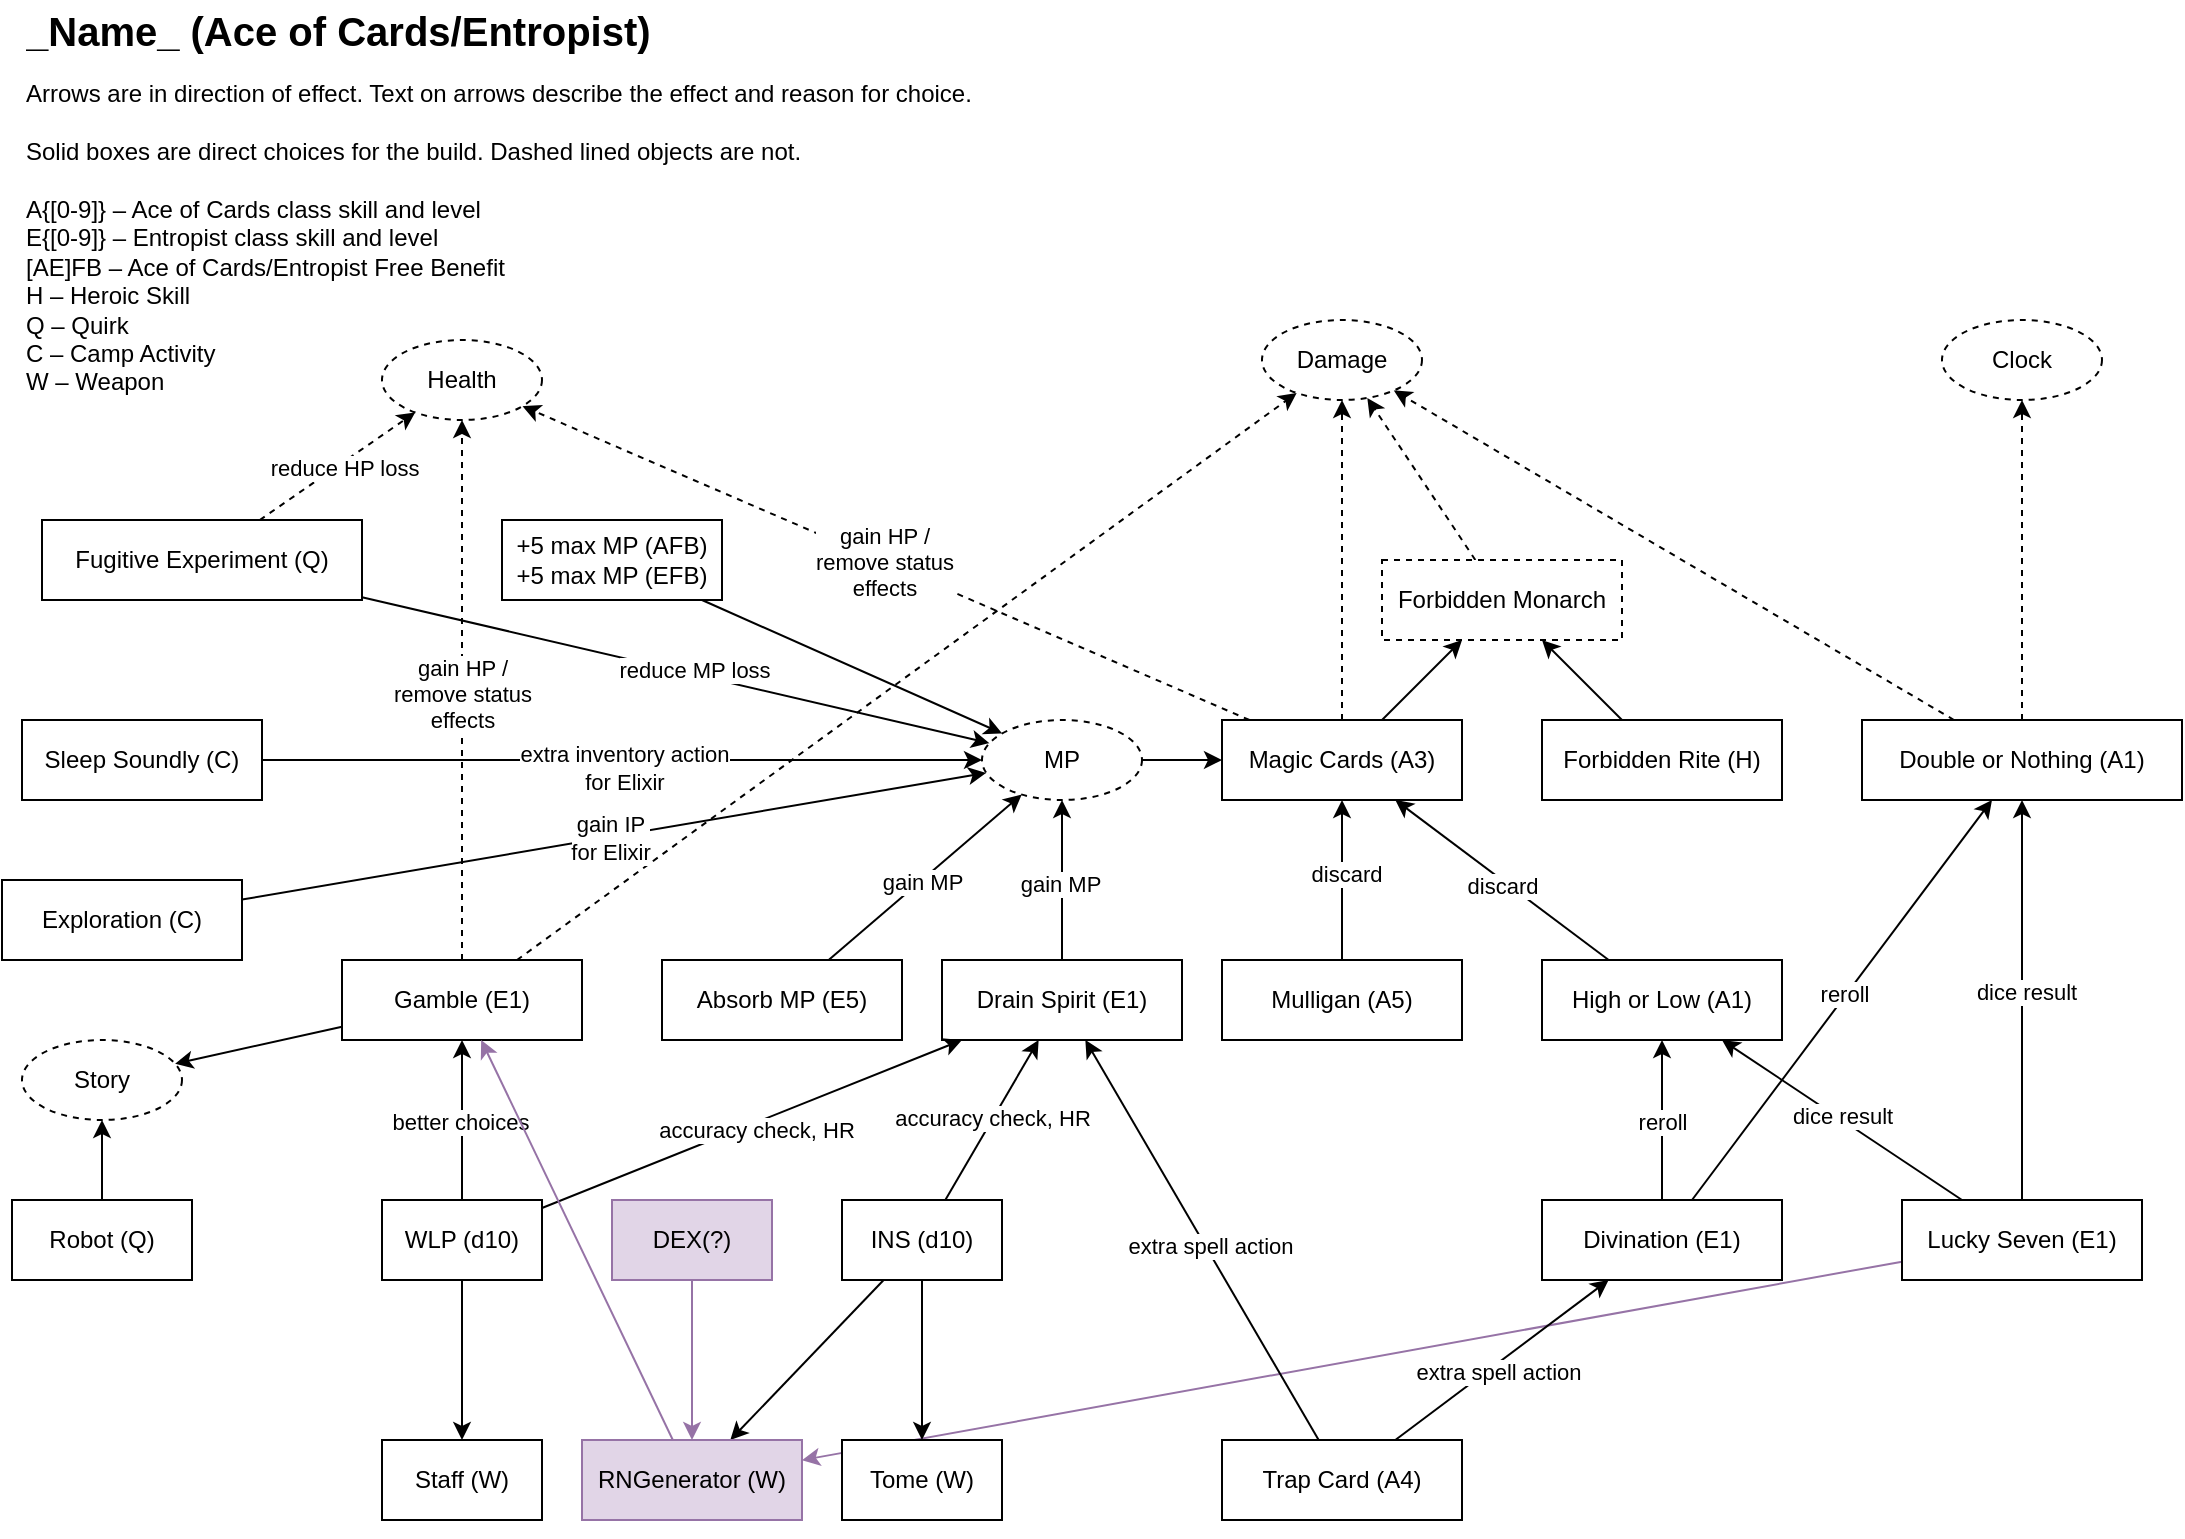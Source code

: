 <mxfile version="24.8.3">
  <diagram name="Page-1" id="wvwpxJ3qpvKAKbhsZj7C">
    <mxGraphModel dx="928" dy="728" grid="1" gridSize="10" guides="1" tooltips="1" connect="1" arrows="1" fold="1" page="1" pageScale="1" pageWidth="1169" pageHeight="827" math="0" shadow="0">
      <root>
        <mxCell id="0" />
        <mxCell id="1" parent="0" />
        <mxCell id="RhFWqp1TSaXYGgG4U2mp-10" style="rounded=0;orthogonalLoop=1;jettySize=auto;html=1;dashed=1;" parent="1" source="RhFWqp1TSaXYGgG4U2mp-3" target="RhFWqp1TSaXYGgG4U2mp-7" edge="1">
          <mxGeometry relative="1" as="geometry" />
        </mxCell>
        <mxCell id="RhFWqp1TSaXYGgG4U2mp-16" style="rounded=0;orthogonalLoop=1;jettySize=auto;html=1;" parent="1" source="RhFWqp1TSaXYGgG4U2mp-3" target="RhFWqp1TSaXYGgG4U2mp-4" edge="1">
          <mxGeometry relative="1" as="geometry" />
        </mxCell>
        <mxCell id="RhFWqp1TSaXYGgG4U2mp-64" style="rounded=0;orthogonalLoop=1;jettySize=auto;html=1;dashed=1;" parent="1" source="RhFWqp1TSaXYGgG4U2mp-3" target="RhFWqp1TSaXYGgG4U2mp-61" edge="1">
          <mxGeometry relative="1" as="geometry" />
        </mxCell>
        <mxCell id="RhFWqp1TSaXYGgG4U2mp-75" value="gain HP /&lt;br&gt;remove status&lt;br&gt;effects" style="edgeLabel;html=1;align=center;verticalAlign=middle;resizable=0;points=[];" parent="RhFWqp1TSaXYGgG4U2mp-64" vertex="1" connectable="0">
          <mxGeometry x="0.005" relative="1" as="geometry">
            <mxPoint as="offset" />
          </mxGeometry>
        </mxCell>
        <mxCell id="RhFWqp1TSaXYGgG4U2mp-3" value="Magic Cards (A3)" style="rounded=0;whiteSpace=wrap;html=1;" parent="1" vertex="1">
          <mxGeometry x="640" y="400" width="120" height="40" as="geometry" />
        </mxCell>
        <mxCell id="RhFWqp1TSaXYGgG4U2mp-9" style="rounded=0;orthogonalLoop=1;jettySize=auto;html=1;dashed=1;" parent="1" source="RhFWqp1TSaXYGgG4U2mp-4" target="RhFWqp1TSaXYGgG4U2mp-7" edge="1">
          <mxGeometry relative="1" as="geometry" />
        </mxCell>
        <mxCell id="RhFWqp1TSaXYGgG4U2mp-4" value="Forbidden Monarch" style="rounded=0;whiteSpace=wrap;html=1;dashed=1;" parent="1" vertex="1">
          <mxGeometry x="720" y="320" width="120" height="40" as="geometry" />
        </mxCell>
        <mxCell id="RhFWqp1TSaXYGgG4U2mp-11" style="rounded=0;orthogonalLoop=1;jettySize=auto;html=1;" parent="1" source="RhFWqp1TSaXYGgG4U2mp-5" target="RhFWqp1TSaXYGgG4U2mp-65" edge="1">
          <mxGeometry relative="1" as="geometry" />
        </mxCell>
        <mxCell id="RhFWqp1TSaXYGgG4U2mp-35" value="gain MP" style="edgeLabel;html=1;align=center;verticalAlign=middle;resizable=0;points=[];" parent="RhFWqp1TSaXYGgG4U2mp-11" vertex="1" connectable="0">
          <mxGeometry x="-0.05" relative="1" as="geometry">
            <mxPoint as="offset" />
          </mxGeometry>
        </mxCell>
        <mxCell id="RhFWqp1TSaXYGgG4U2mp-5" value="Absorb MP (E5)" style="rounded=0;whiteSpace=wrap;html=1;" parent="1" vertex="1">
          <mxGeometry x="360" y="520" width="120" height="40" as="geometry" />
        </mxCell>
        <mxCell id="RhFWqp1TSaXYGgG4U2mp-12" style="rounded=0;orthogonalLoop=1;jettySize=auto;html=1;" parent="1" source="RhFWqp1TSaXYGgG4U2mp-6" target="RhFWqp1TSaXYGgG4U2mp-3" edge="1">
          <mxGeometry relative="1" as="geometry" />
        </mxCell>
        <mxCell id="RhFWqp1TSaXYGgG4U2mp-33" value="discard" style="edgeLabel;html=1;align=center;verticalAlign=middle;resizable=0;points=[];" parent="RhFWqp1TSaXYGgG4U2mp-12" vertex="1" connectable="0">
          <mxGeometry x="0.057" y="-2" relative="1" as="geometry">
            <mxPoint y="-1" as="offset" />
          </mxGeometry>
        </mxCell>
        <mxCell id="RhFWqp1TSaXYGgG4U2mp-6" value="&lt;div&gt;Mulligan (A5)&lt;/div&gt;" style="rounded=0;whiteSpace=wrap;html=1;" parent="1" vertex="1">
          <mxGeometry x="640" y="520" width="120" height="40" as="geometry" />
        </mxCell>
        <mxCell id="RhFWqp1TSaXYGgG4U2mp-7" value="Damage" style="ellipse;whiteSpace=wrap;html=1;dashed=1;" parent="1" vertex="1">
          <mxGeometry x="660" y="200" width="80" height="40" as="geometry" />
        </mxCell>
        <mxCell id="RhFWqp1TSaXYGgG4U2mp-8" value="Clock" style="ellipse;whiteSpace=wrap;html=1;dashed=1;" parent="1" vertex="1">
          <mxGeometry x="1000" y="200" width="80" height="40" as="geometry" />
        </mxCell>
        <mxCell id="RhFWqp1TSaXYGgG4U2mp-25" style="rounded=0;orthogonalLoop=1;jettySize=auto;html=1;" parent="1" source="RhFWqp1TSaXYGgG4U2mp-13" target="RhFWqp1TSaXYGgG4U2mp-14" edge="1">
          <mxGeometry relative="1" as="geometry" />
        </mxCell>
        <mxCell id="RhFWqp1TSaXYGgG4U2mp-40" value="reroll" style="edgeLabel;html=1;align=center;verticalAlign=middle;resizable=0;points=[];" parent="RhFWqp1TSaXYGgG4U2mp-25" vertex="1" connectable="0">
          <mxGeometry x="-0.025" relative="1" as="geometry">
            <mxPoint as="offset" />
          </mxGeometry>
        </mxCell>
        <mxCell id="RhFWqp1TSaXYGgG4U2mp-52" style="rounded=0;orthogonalLoop=1;jettySize=auto;html=1;" parent="1" source="RhFWqp1TSaXYGgG4U2mp-13" target="RhFWqp1TSaXYGgG4U2mp-49" edge="1">
          <mxGeometry relative="1" as="geometry" />
        </mxCell>
        <mxCell id="RhFWqp1TSaXYGgG4U2mp-53" value="reroll" style="edgeLabel;html=1;align=center;verticalAlign=middle;resizable=0;points=[];" parent="RhFWqp1TSaXYGgG4U2mp-52" vertex="1" connectable="0">
          <mxGeometry x="0.025" y="1" relative="1" as="geometry">
            <mxPoint as="offset" />
          </mxGeometry>
        </mxCell>
        <mxCell id="RhFWqp1TSaXYGgG4U2mp-13" value="Divination (E1)" style="rounded=0;whiteSpace=wrap;html=1;" parent="1" vertex="1">
          <mxGeometry x="800" y="640" width="120" height="40" as="geometry" />
        </mxCell>
        <mxCell id="RhFWqp1TSaXYGgG4U2mp-22" style="rounded=0;orthogonalLoop=1;jettySize=auto;html=1;" parent="1" source="RhFWqp1TSaXYGgG4U2mp-14" target="RhFWqp1TSaXYGgG4U2mp-3" edge="1">
          <mxGeometry relative="1" as="geometry" />
        </mxCell>
        <mxCell id="RhFWqp1TSaXYGgG4U2mp-34" value="discard" style="edgeLabel;html=1;align=center;verticalAlign=middle;resizable=0;points=[];" parent="RhFWqp1TSaXYGgG4U2mp-22" vertex="1" connectable="0">
          <mxGeometry x="-0.027" y="2" relative="1" as="geometry">
            <mxPoint as="offset" />
          </mxGeometry>
        </mxCell>
        <mxCell id="RhFWqp1TSaXYGgG4U2mp-14" value="High or Low (A1)" style="rounded=0;whiteSpace=wrap;html=1;" parent="1" vertex="1">
          <mxGeometry x="800" y="520" width="120" height="40" as="geometry" />
        </mxCell>
        <mxCell id="RhFWqp1TSaXYGgG4U2mp-24" style="rounded=0;orthogonalLoop=1;jettySize=auto;html=1;" parent="1" source="RhFWqp1TSaXYGgG4U2mp-15" target="RhFWqp1TSaXYGgG4U2mp-14" edge="1">
          <mxGeometry relative="1" as="geometry" />
        </mxCell>
        <mxCell id="RhFWqp1TSaXYGgG4U2mp-39" value="dice result" style="edgeLabel;html=1;align=center;verticalAlign=middle;resizable=0;points=[];" parent="RhFWqp1TSaXYGgG4U2mp-24" vertex="1" connectable="0">
          <mxGeometry x="0.023" y="-2" relative="1" as="geometry">
            <mxPoint as="offset" />
          </mxGeometry>
        </mxCell>
        <mxCell id="RhFWqp1TSaXYGgG4U2mp-50" style="rounded=0;orthogonalLoop=1;jettySize=auto;html=1;" parent="1" source="RhFWqp1TSaXYGgG4U2mp-15" target="RhFWqp1TSaXYGgG4U2mp-49" edge="1">
          <mxGeometry relative="1" as="geometry" />
        </mxCell>
        <mxCell id="RhFWqp1TSaXYGgG4U2mp-51" value="dice result" style="edgeLabel;html=1;align=center;verticalAlign=middle;resizable=0;points=[];" parent="RhFWqp1TSaXYGgG4U2mp-50" vertex="1" connectable="0">
          <mxGeometry x="0.035" y="-2" relative="1" as="geometry">
            <mxPoint y="-1" as="offset" />
          </mxGeometry>
        </mxCell>
        <mxCell id="CmZH3Qbe7u27wujmRb0h-26" style="rounded=0;orthogonalLoop=1;jettySize=auto;html=1;fillColor=#e1d5e7;strokeColor=#9673a6;" edge="1" parent="1" source="RhFWqp1TSaXYGgG4U2mp-15" target="CmZH3Qbe7u27wujmRb0h-21">
          <mxGeometry relative="1" as="geometry" />
        </mxCell>
        <mxCell id="RhFWqp1TSaXYGgG4U2mp-15" value="Lucky Seven (E1)" style="rounded=0;whiteSpace=wrap;html=1;" parent="1" vertex="1">
          <mxGeometry x="980" y="640" width="120" height="40" as="geometry" />
        </mxCell>
        <mxCell id="RhFWqp1TSaXYGgG4U2mp-18" style="rounded=0;orthogonalLoop=1;jettySize=auto;html=1;" parent="1" source="RhFWqp1TSaXYGgG4U2mp-17" target="RhFWqp1TSaXYGgG4U2mp-4" edge="1">
          <mxGeometry relative="1" as="geometry" />
        </mxCell>
        <mxCell id="RhFWqp1TSaXYGgG4U2mp-17" value="Forbidden Rite (H)" style="rounded=0;whiteSpace=wrap;html=1;" parent="1" vertex="1">
          <mxGeometry x="800" y="400" width="120" height="40" as="geometry" />
        </mxCell>
        <mxCell id="RhFWqp1TSaXYGgG4U2mp-54" style="rounded=0;orthogonalLoop=1;jettySize=auto;html=1;" parent="1" source="RhFWqp1TSaXYGgG4U2mp-20" target="RhFWqp1TSaXYGgG4U2mp-65" edge="1">
          <mxGeometry relative="1" as="geometry" />
        </mxCell>
        <mxCell id="RhFWqp1TSaXYGgG4U2mp-55" value="gain MP" style="edgeLabel;html=1;align=center;verticalAlign=middle;resizable=0;points=[];" parent="RhFWqp1TSaXYGgG4U2mp-54" vertex="1" connectable="0">
          <mxGeometry x="-0.042" y="1" relative="1" as="geometry">
            <mxPoint as="offset" />
          </mxGeometry>
        </mxCell>
        <mxCell id="RhFWqp1TSaXYGgG4U2mp-20" value="Drain Spirit (E1)" style="rounded=0;whiteSpace=wrap;html=1;" parent="1" vertex="1">
          <mxGeometry x="500" y="520" width="120" height="40" as="geometry" />
        </mxCell>
        <mxCell id="RhFWqp1TSaXYGgG4U2mp-26" style="rounded=0;orthogonalLoop=1;jettySize=auto;html=1;" parent="1" source="RhFWqp1TSaXYGgG4U2mp-21" target="RhFWqp1TSaXYGgG4U2mp-13" edge="1">
          <mxGeometry relative="1" as="geometry" />
        </mxCell>
        <mxCell id="RhFWqp1TSaXYGgG4U2mp-44" value="extra spell action" style="edgeLabel;html=1;align=center;verticalAlign=middle;resizable=0;points=[];" parent="RhFWqp1TSaXYGgG4U2mp-26" vertex="1" connectable="0">
          <mxGeometry x="-0.075" y="-3" relative="1" as="geometry">
            <mxPoint as="offset" />
          </mxGeometry>
        </mxCell>
        <mxCell id="RhFWqp1TSaXYGgG4U2mp-32" style="rounded=0;orthogonalLoop=1;jettySize=auto;html=1;" parent="1" source="RhFWqp1TSaXYGgG4U2mp-21" target="RhFWqp1TSaXYGgG4U2mp-20" edge="1">
          <mxGeometry relative="1" as="geometry" />
        </mxCell>
        <mxCell id="RhFWqp1TSaXYGgG4U2mp-45" value="extra spell action" style="edgeLabel;html=1;align=center;verticalAlign=middle;resizable=0;points=[];" parent="RhFWqp1TSaXYGgG4U2mp-32" vertex="1" connectable="0">
          <mxGeometry x="-0.035" y="-2" relative="1" as="geometry">
            <mxPoint as="offset" />
          </mxGeometry>
        </mxCell>
        <mxCell id="RhFWqp1TSaXYGgG4U2mp-21" value="&lt;div&gt;Trap Card (A4)&lt;/div&gt;" style="rounded=0;whiteSpace=wrap;html=1;" parent="1" vertex="1">
          <mxGeometry x="640" y="760" width="120" height="40" as="geometry" />
        </mxCell>
        <mxCell id="RhFWqp1TSaXYGgG4U2mp-31" style="rounded=0;orthogonalLoop=1;jettySize=auto;html=1;" parent="1" source="RhFWqp1TSaXYGgG4U2mp-28" target="RhFWqp1TSaXYGgG4U2mp-20" edge="1">
          <mxGeometry relative="1" as="geometry" />
        </mxCell>
        <mxCell id="RhFWqp1TSaXYGgG4U2mp-48" value="accuracy check, HR" style="edgeLabel;html=1;align=center;verticalAlign=middle;resizable=0;points=[];" parent="RhFWqp1TSaXYGgG4U2mp-31" vertex="1" connectable="0">
          <mxGeometry x="0.01" y="1" relative="1" as="geometry">
            <mxPoint as="offset" />
          </mxGeometry>
        </mxCell>
        <mxCell id="CmZH3Qbe7u27wujmRb0h-4" style="rounded=0;orthogonalLoop=1;jettySize=auto;html=1;" edge="1" parent="1" source="RhFWqp1TSaXYGgG4U2mp-28" target="CmZH3Qbe7u27wujmRb0h-3">
          <mxGeometry relative="1" as="geometry" />
        </mxCell>
        <mxCell id="CmZH3Qbe7u27wujmRb0h-22" style="rounded=0;orthogonalLoop=1;jettySize=auto;html=1;" edge="1" parent="1" source="RhFWqp1TSaXYGgG4U2mp-28" target="CmZH3Qbe7u27wujmRb0h-21">
          <mxGeometry relative="1" as="geometry" />
        </mxCell>
        <mxCell id="RhFWqp1TSaXYGgG4U2mp-28" value="&lt;div&gt;INS (d10)&lt;/div&gt;" style="rounded=0;whiteSpace=wrap;html=1;" parent="1" vertex="1">
          <mxGeometry x="450" y="640" width="80" height="40" as="geometry" />
        </mxCell>
        <mxCell id="RhFWqp1TSaXYGgG4U2mp-30" style="rounded=0;orthogonalLoop=1;jettySize=auto;html=1;" parent="1" source="RhFWqp1TSaXYGgG4U2mp-29" target="RhFWqp1TSaXYGgG4U2mp-20" edge="1">
          <mxGeometry relative="1" as="geometry">
            <Array as="points" />
          </mxGeometry>
        </mxCell>
        <mxCell id="RhFWqp1TSaXYGgG4U2mp-47" value="accuracy check, HR" style="edgeLabel;html=1;align=center;verticalAlign=middle;resizable=0;points=[];" parent="RhFWqp1TSaXYGgG4U2mp-30" vertex="1" connectable="0">
          <mxGeometry x="0.01" y="-3" relative="1" as="geometry">
            <mxPoint as="offset" />
          </mxGeometry>
        </mxCell>
        <mxCell id="RhFWqp1TSaXYGgG4U2mp-59" style="rounded=0;orthogonalLoop=1;jettySize=auto;html=1;" parent="1" source="RhFWqp1TSaXYGgG4U2mp-29" target="RhFWqp1TSaXYGgG4U2mp-58" edge="1">
          <mxGeometry relative="1" as="geometry" />
        </mxCell>
        <mxCell id="RhFWqp1TSaXYGgG4U2mp-60" value="better choices" style="edgeLabel;html=1;align=center;verticalAlign=middle;resizable=0;points=[];" parent="RhFWqp1TSaXYGgG4U2mp-59" vertex="1" connectable="0">
          <mxGeometry x="-0.011" y="1" relative="1" as="geometry">
            <mxPoint as="offset" />
          </mxGeometry>
        </mxCell>
        <mxCell id="CmZH3Qbe7u27wujmRb0h-5" style="rounded=0;orthogonalLoop=1;jettySize=auto;html=1;" edge="1" parent="1" source="RhFWqp1TSaXYGgG4U2mp-29" target="CmZH3Qbe7u27wujmRb0h-2">
          <mxGeometry relative="1" as="geometry" />
        </mxCell>
        <mxCell id="RhFWqp1TSaXYGgG4U2mp-29" value="WLP (d10)" style="rounded=0;whiteSpace=wrap;html=1;" parent="1" vertex="1">
          <mxGeometry x="220" y="640" width="80" height="40" as="geometry" />
        </mxCell>
        <mxCell id="RhFWqp1TSaXYGgG4U2mp-56" style="rounded=0;orthogonalLoop=1;jettySize=auto;html=1;dashed=1;" parent="1" source="RhFWqp1TSaXYGgG4U2mp-49" target="RhFWqp1TSaXYGgG4U2mp-8" edge="1">
          <mxGeometry relative="1" as="geometry" />
        </mxCell>
        <mxCell id="RhFWqp1TSaXYGgG4U2mp-57" style="rounded=0;orthogonalLoop=1;jettySize=auto;html=1;dashed=1;" parent="1" source="RhFWqp1TSaXYGgG4U2mp-49" target="RhFWqp1TSaXYGgG4U2mp-7" edge="1">
          <mxGeometry relative="1" as="geometry" />
        </mxCell>
        <mxCell id="RhFWqp1TSaXYGgG4U2mp-49" value="Double or Nothing (A1)" style="rounded=0;whiteSpace=wrap;html=1;" parent="1" vertex="1">
          <mxGeometry x="960" y="400" width="160" height="40" as="geometry" />
        </mxCell>
        <mxCell id="RhFWqp1TSaXYGgG4U2mp-62" style="rounded=0;orthogonalLoop=1;jettySize=auto;html=1;dashed=1;" parent="1" source="RhFWqp1TSaXYGgG4U2mp-58" target="RhFWqp1TSaXYGgG4U2mp-61" edge="1">
          <mxGeometry relative="1" as="geometry" />
        </mxCell>
        <mxCell id="RhFWqp1TSaXYGgG4U2mp-74" value="gain HP /&lt;br&gt;remove status&lt;br&gt;effects" style="edgeLabel;html=1;align=center;verticalAlign=middle;resizable=0;points=[];" parent="RhFWqp1TSaXYGgG4U2mp-62" vertex="1" connectable="0">
          <mxGeometry x="-0.014" relative="1" as="geometry">
            <mxPoint as="offset" />
          </mxGeometry>
        </mxCell>
        <mxCell id="RhFWqp1TSaXYGgG4U2mp-63" style="rounded=0;orthogonalLoop=1;jettySize=auto;html=1;dashed=1;" parent="1" source="RhFWqp1TSaXYGgG4U2mp-58" target="RhFWqp1TSaXYGgG4U2mp-7" edge="1">
          <mxGeometry relative="1" as="geometry" />
        </mxCell>
        <mxCell id="CmZH3Qbe7u27wujmRb0h-31" style="rounded=0;orthogonalLoop=1;jettySize=auto;html=1;" edge="1" parent="1" source="RhFWqp1TSaXYGgG4U2mp-58" target="CmZH3Qbe7u27wujmRb0h-29">
          <mxGeometry relative="1" as="geometry" />
        </mxCell>
        <mxCell id="RhFWqp1TSaXYGgG4U2mp-58" value="Gamble (E1)" style="rounded=0;whiteSpace=wrap;html=1;" parent="1" vertex="1">
          <mxGeometry x="200" y="520" width="120" height="40" as="geometry" />
        </mxCell>
        <mxCell id="RhFWqp1TSaXYGgG4U2mp-61" value="Health" style="ellipse;whiteSpace=wrap;html=1;dashed=1;" parent="1" vertex="1">
          <mxGeometry x="220" y="210" width="80" height="40" as="geometry" />
        </mxCell>
        <mxCell id="RhFWqp1TSaXYGgG4U2mp-66" style="rounded=0;orthogonalLoop=1;jettySize=auto;html=1;" parent="1" source="RhFWqp1TSaXYGgG4U2mp-65" target="RhFWqp1TSaXYGgG4U2mp-3" edge="1">
          <mxGeometry relative="1" as="geometry" />
        </mxCell>
        <mxCell id="RhFWqp1TSaXYGgG4U2mp-65" value="MP" style="ellipse;whiteSpace=wrap;html=1;dashed=1;" parent="1" vertex="1">
          <mxGeometry x="520" y="400" width="80" height="40" as="geometry" />
        </mxCell>
        <mxCell id="RhFWqp1TSaXYGgG4U2mp-70" style="rounded=0;orthogonalLoop=1;jettySize=auto;html=1;dashed=1;" parent="1" source="RhFWqp1TSaXYGgG4U2mp-68" target="RhFWqp1TSaXYGgG4U2mp-61" edge="1">
          <mxGeometry relative="1" as="geometry" />
        </mxCell>
        <mxCell id="RhFWqp1TSaXYGgG4U2mp-73" value="reduce HP loss" style="edgeLabel;html=1;align=center;verticalAlign=middle;resizable=0;points=[];" parent="RhFWqp1TSaXYGgG4U2mp-70" vertex="1" connectable="0">
          <mxGeometry x="0.035" y="-2" relative="1" as="geometry">
            <mxPoint as="offset" />
          </mxGeometry>
        </mxCell>
        <mxCell id="RhFWqp1TSaXYGgG4U2mp-71" style="rounded=0;orthogonalLoop=1;jettySize=auto;html=1;" parent="1" source="RhFWqp1TSaXYGgG4U2mp-68" target="RhFWqp1TSaXYGgG4U2mp-65" edge="1">
          <mxGeometry relative="1" as="geometry" />
        </mxCell>
        <mxCell id="RhFWqp1TSaXYGgG4U2mp-72" value="reduce MP loss" style="edgeLabel;html=1;align=center;verticalAlign=middle;resizable=0;points=[];" parent="RhFWqp1TSaXYGgG4U2mp-71" vertex="1" connectable="0">
          <mxGeometry x="0.054" y="2" relative="1" as="geometry">
            <mxPoint as="offset" />
          </mxGeometry>
        </mxCell>
        <mxCell id="RhFWqp1TSaXYGgG4U2mp-68" value="Fugitive Experiment (Q)" style="rounded=0;whiteSpace=wrap;html=1;" parent="1" vertex="1">
          <mxGeometry x="50" y="300" width="160" height="40" as="geometry" />
        </mxCell>
        <mxCell id="CmZH3Qbe7u27wujmRb0h-2" value="Staff (W)" style="rounded=0;whiteSpace=wrap;html=1;" vertex="1" parent="1">
          <mxGeometry x="220" y="760" width="80" height="40" as="geometry" />
        </mxCell>
        <mxCell id="CmZH3Qbe7u27wujmRb0h-3" value="Tome (W)" style="rounded=0;whiteSpace=wrap;html=1;" vertex="1" parent="1">
          <mxGeometry x="450" y="760" width="80" height="40" as="geometry" />
        </mxCell>
        <mxCell id="CmZH3Qbe7u27wujmRb0h-8" style="edgeStyle=orthogonalEdgeStyle;rounded=0;orthogonalLoop=1;jettySize=auto;html=1;exitX=0.5;exitY=1;exitDx=0;exitDy=0;" edge="1" parent="1" source="CmZH3Qbe7u27wujmRb0h-3" target="CmZH3Qbe7u27wujmRb0h-3">
          <mxGeometry relative="1" as="geometry" />
        </mxCell>
        <mxCell id="CmZH3Qbe7u27wujmRb0h-17" style="rounded=0;orthogonalLoop=1;jettySize=auto;html=1;" edge="1" parent="1" source="CmZH3Qbe7u27wujmRb0h-11" target="RhFWqp1TSaXYGgG4U2mp-65">
          <mxGeometry relative="1" as="geometry" />
        </mxCell>
        <mxCell id="CmZH3Qbe7u27wujmRb0h-18" value="extra inventory action&lt;br&gt;for Elixir" style="edgeLabel;html=1;align=center;verticalAlign=middle;resizable=0;points=[];" vertex="1" connectable="0" parent="CmZH3Qbe7u27wujmRb0h-17">
          <mxGeometry x="0.011" y="-4" relative="1" as="geometry">
            <mxPoint x="-1" as="offset" />
          </mxGeometry>
        </mxCell>
        <mxCell id="CmZH3Qbe7u27wujmRb0h-11" value="Sleep Soundly (C)" style="rounded=0;whiteSpace=wrap;html=1;" vertex="1" parent="1">
          <mxGeometry x="40" y="400" width="120" height="40" as="geometry" />
        </mxCell>
        <mxCell id="CmZH3Qbe7u27wujmRb0h-15" style="rounded=0;orthogonalLoop=1;jettySize=auto;html=1;" edge="1" parent="1" source="CmZH3Qbe7u27wujmRb0h-12" target="RhFWqp1TSaXYGgG4U2mp-65">
          <mxGeometry relative="1" as="geometry" />
        </mxCell>
        <mxCell id="CmZH3Qbe7u27wujmRb0h-16" value="gain IP &lt;br&gt;for Elixir" style="edgeLabel;html=1;align=center;verticalAlign=middle;resizable=0;points=[];" vertex="1" connectable="0" parent="CmZH3Qbe7u27wujmRb0h-15">
          <mxGeometry x="-0.015" relative="1" as="geometry">
            <mxPoint as="offset" />
          </mxGeometry>
        </mxCell>
        <mxCell id="CmZH3Qbe7u27wujmRb0h-12" value="Exploration (C)" style="rounded=0;whiteSpace=wrap;html=1;" vertex="1" parent="1">
          <mxGeometry x="30" y="480" width="120" height="40" as="geometry" />
        </mxCell>
        <mxCell id="CmZH3Qbe7u27wujmRb0h-20" value="&lt;h1 style=&quot;margin-top: 0px; line-height: 64%;&quot;&gt;&lt;font style=&quot;font-size: 20px;&quot;&gt;_Name_ (Ace of Cards/Entropist)&lt;/font&gt;&lt;/h1&gt;&lt;div&gt;Arrows are in direction of effect. Text on arrows describe the effect and reason for choice.&lt;br&gt;&lt;/div&gt;&lt;div&gt;&lt;br&gt;&lt;/div&gt;&lt;div&gt;Solid boxes are direct choices for the build. Dashed lined objects are not.&lt;br&gt;&lt;/div&gt;&lt;div&gt;&lt;br&gt;&lt;/div&gt;&lt;div&gt;A{[0-9]} – Ace of Cards class skill and level&lt;br&gt;&lt;/div&gt;&lt;div&gt;E{[0-9]}  – Entropist class skill and level&lt;/div&gt;&lt;div&gt;[AE]FB – Ace of Cards/Entropist Free Benefit&lt;br&gt;&lt;/div&gt;&lt;div&gt;H – Heroic Skill&lt;br&gt;&lt;/div&gt;&lt;div&gt;Q – Quirk&lt;/div&gt;&lt;div&gt;C – Camp Activity&lt;/div&gt;&lt;div&gt;W – Weapon&lt;br&gt;&lt;/div&gt;" style="text;html=1;whiteSpace=wrap;overflow=hidden;rounded=0;" vertex="1" parent="1">
          <mxGeometry x="40" y="40" width="530" height="200" as="geometry" />
        </mxCell>
        <mxCell id="CmZH3Qbe7u27wujmRb0h-25" style="rounded=0;orthogonalLoop=1;jettySize=auto;html=1;fillColor=#e1d5e7;strokeColor=#9673a6;" edge="1" parent="1" source="CmZH3Qbe7u27wujmRb0h-21" target="RhFWqp1TSaXYGgG4U2mp-58">
          <mxGeometry relative="1" as="geometry" />
        </mxCell>
        <mxCell id="CmZH3Qbe7u27wujmRb0h-21" value="RNGenerator (W)" style="rounded=0;whiteSpace=wrap;html=1;fillColor=#e1d5e7;strokeColor=#9673a6;" vertex="1" parent="1">
          <mxGeometry x="320" y="760" width="110" height="40" as="geometry" />
        </mxCell>
        <mxCell id="CmZH3Qbe7u27wujmRb0h-27" style="rounded=0;orthogonalLoop=1;jettySize=auto;html=1;fillColor=#e1d5e7;strokeColor=#9673a6;" edge="1" parent="1" source="CmZH3Qbe7u27wujmRb0h-23" target="CmZH3Qbe7u27wujmRb0h-21">
          <mxGeometry relative="1" as="geometry" />
        </mxCell>
        <mxCell id="CmZH3Qbe7u27wujmRb0h-23" value="&lt;div&gt;DEX(?)&lt;br&gt;&lt;/div&gt;" style="rounded=0;whiteSpace=wrap;html=1;fillColor=#e1d5e7;strokeColor=#9673a6;" vertex="1" parent="1">
          <mxGeometry x="335" y="640" width="80" height="40" as="geometry" />
        </mxCell>
        <mxCell id="CmZH3Qbe7u27wujmRb0h-30" style="rounded=0;orthogonalLoop=1;jettySize=auto;html=1;" edge="1" parent="1" source="CmZH3Qbe7u27wujmRb0h-28" target="CmZH3Qbe7u27wujmRb0h-29">
          <mxGeometry relative="1" as="geometry" />
        </mxCell>
        <mxCell id="CmZH3Qbe7u27wujmRb0h-28" value="Robot (Q)" style="rounded=0;whiteSpace=wrap;html=1;" vertex="1" parent="1">
          <mxGeometry x="35" y="640" width="90" height="40" as="geometry" />
        </mxCell>
        <mxCell id="CmZH3Qbe7u27wujmRb0h-29" value="Story" style="ellipse;whiteSpace=wrap;html=1;dashed=1;" vertex="1" parent="1">
          <mxGeometry x="40" y="560" width="80" height="40" as="geometry" />
        </mxCell>
        <mxCell id="CmZH3Qbe7u27wujmRb0h-33" style="rounded=0;orthogonalLoop=1;jettySize=auto;html=1;" edge="1" parent="1" source="CmZH3Qbe7u27wujmRb0h-32" target="RhFWqp1TSaXYGgG4U2mp-65">
          <mxGeometry relative="1" as="geometry" />
        </mxCell>
        <mxCell id="CmZH3Qbe7u27wujmRb0h-32" value="&lt;div&gt;+5 max MP (AFB)&lt;/div&gt;&lt;div&gt;+5 max MP (EFB)&lt;br&gt;&lt;/div&gt;" style="rounded=0;whiteSpace=wrap;html=1;" vertex="1" parent="1">
          <mxGeometry x="280" y="300" width="110" height="40" as="geometry" />
        </mxCell>
      </root>
    </mxGraphModel>
  </diagram>
</mxfile>

